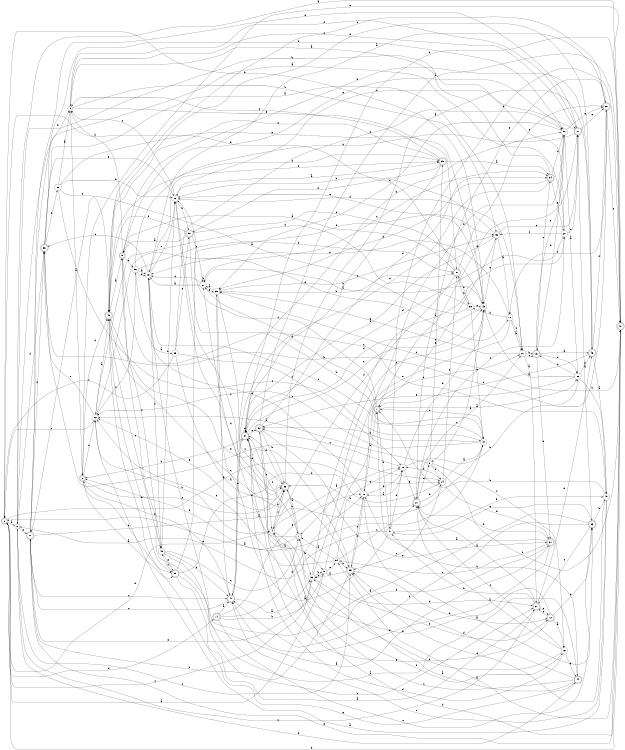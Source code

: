 digraph n49_6 {
__start0 [label="" shape="none"];

rankdir=LR;
size="8,5";

s0 [style="rounded,filled", color="black", fillcolor="white" shape="doublecircle", label="0"];
s1 [style="rounded,filled", color="black", fillcolor="white" shape="doublecircle", label="1"];
s2 [style="rounded,filled", color="black", fillcolor="white" shape="doublecircle", label="2"];
s3 [style="filled", color="black", fillcolor="white" shape="circle", label="3"];
s4 [style="filled", color="black", fillcolor="white" shape="circle", label="4"];
s5 [style="rounded,filled", color="black", fillcolor="white" shape="doublecircle", label="5"];
s6 [style="filled", color="black", fillcolor="white" shape="circle", label="6"];
s7 [style="rounded,filled", color="black", fillcolor="white" shape="doublecircle", label="7"];
s8 [style="filled", color="black", fillcolor="white" shape="circle", label="8"];
s9 [style="filled", color="black", fillcolor="white" shape="circle", label="9"];
s10 [style="filled", color="black", fillcolor="white" shape="circle", label="10"];
s11 [style="rounded,filled", color="black", fillcolor="white" shape="doublecircle", label="11"];
s12 [style="rounded,filled", color="black", fillcolor="white" shape="doublecircle", label="12"];
s13 [style="filled", color="black", fillcolor="white" shape="circle", label="13"];
s14 [style="rounded,filled", color="black", fillcolor="white" shape="doublecircle", label="14"];
s15 [style="filled", color="black", fillcolor="white" shape="circle", label="15"];
s16 [style="filled", color="black", fillcolor="white" shape="circle", label="16"];
s17 [style="rounded,filled", color="black", fillcolor="white" shape="doublecircle", label="17"];
s18 [style="filled", color="black", fillcolor="white" shape="circle", label="18"];
s19 [style="rounded,filled", color="black", fillcolor="white" shape="doublecircle", label="19"];
s20 [style="filled", color="black", fillcolor="white" shape="circle", label="20"];
s21 [style="rounded,filled", color="black", fillcolor="white" shape="doublecircle", label="21"];
s22 [style="filled", color="black", fillcolor="white" shape="circle", label="22"];
s23 [style="rounded,filled", color="black", fillcolor="white" shape="doublecircle", label="23"];
s24 [style="filled", color="black", fillcolor="white" shape="circle", label="24"];
s25 [style="rounded,filled", color="black", fillcolor="white" shape="doublecircle", label="25"];
s26 [style="filled", color="black", fillcolor="white" shape="circle", label="26"];
s27 [style="filled", color="black", fillcolor="white" shape="circle", label="27"];
s28 [style="rounded,filled", color="black", fillcolor="white" shape="doublecircle", label="28"];
s29 [style="filled", color="black", fillcolor="white" shape="circle", label="29"];
s30 [style="filled", color="black", fillcolor="white" shape="circle", label="30"];
s31 [style="rounded,filled", color="black", fillcolor="white" shape="doublecircle", label="31"];
s32 [style="filled", color="black", fillcolor="white" shape="circle", label="32"];
s33 [style="filled", color="black", fillcolor="white" shape="circle", label="33"];
s34 [style="rounded,filled", color="black", fillcolor="white" shape="doublecircle", label="34"];
s35 [style="rounded,filled", color="black", fillcolor="white" shape="doublecircle", label="35"];
s36 [style="rounded,filled", color="black", fillcolor="white" shape="doublecircle", label="36"];
s37 [style="rounded,filled", color="black", fillcolor="white" shape="doublecircle", label="37"];
s38 [style="filled", color="black", fillcolor="white" shape="circle", label="38"];
s39 [style="filled", color="black", fillcolor="white" shape="circle", label="39"];
s40 [style="rounded,filled", color="black", fillcolor="white" shape="doublecircle", label="40"];
s41 [style="rounded,filled", color="black", fillcolor="white" shape="doublecircle", label="41"];
s42 [style="filled", color="black", fillcolor="white" shape="circle", label="42"];
s43 [style="filled", color="black", fillcolor="white" shape="circle", label="43"];
s44 [style="rounded,filled", color="black", fillcolor="white" shape="doublecircle", label="44"];
s45 [style="filled", color="black", fillcolor="white" shape="circle", label="45"];
s46 [style="rounded,filled", color="black", fillcolor="white" shape="doublecircle", label="46"];
s47 [style="filled", color="black", fillcolor="white" shape="circle", label="47"];
s48 [style="filled", color="black", fillcolor="white" shape="circle", label="48"];
s49 [style="rounded,filled", color="black", fillcolor="white" shape="doublecircle", label="49"];
s50 [style="filled", color="black", fillcolor="white" shape="circle", label="50"];
s51 [style="rounded,filled", color="black", fillcolor="white" shape="doublecircle", label="51"];
s52 [style="rounded,filled", color="black", fillcolor="white" shape="doublecircle", label="52"];
s53 [style="rounded,filled", color="black", fillcolor="white" shape="doublecircle", label="53"];
s54 [style="filled", color="black", fillcolor="white" shape="circle", label="54"];
s55 [style="filled", color="black", fillcolor="white" shape="circle", label="55"];
s56 [style="filled", color="black", fillcolor="white" shape="circle", label="56"];
s57 [style="rounded,filled", color="black", fillcolor="white" shape="doublecircle", label="57"];
s58 [style="rounded,filled", color="black", fillcolor="white" shape="doublecircle", label="58"];
s59 [style="rounded,filled", color="black", fillcolor="white" shape="doublecircle", label="59"];
s60 [style="filled", color="black", fillcolor="white" shape="circle", label="60"];
s0 -> s6 [label="a"];
s0 -> s40 [label="b"];
s0 -> s33 [label="c"];
s0 -> s14 [label="d"];
s0 -> s24 [label="e"];
s1 -> s53 [label="a"];
s1 -> s33 [label="b"];
s1 -> s57 [label="c"];
s1 -> s60 [label="d"];
s1 -> s2 [label="e"];
s2 -> s59 [label="a"];
s2 -> s59 [label="b"];
s2 -> s22 [label="c"];
s2 -> s49 [label="d"];
s2 -> s53 [label="e"];
s3 -> s2 [label="a"];
s3 -> s50 [label="b"];
s3 -> s17 [label="c"];
s3 -> s17 [label="d"];
s3 -> s51 [label="e"];
s4 -> s10 [label="a"];
s4 -> s53 [label="b"];
s4 -> s53 [label="c"];
s4 -> s0 [label="d"];
s4 -> s15 [label="e"];
s5 -> s31 [label="a"];
s5 -> s3 [label="b"];
s5 -> s48 [label="c"];
s5 -> s56 [label="d"];
s5 -> s55 [label="e"];
s6 -> s40 [label="a"];
s6 -> s44 [label="b"];
s6 -> s25 [label="c"];
s6 -> s36 [label="d"];
s6 -> s11 [label="e"];
s7 -> s32 [label="a"];
s7 -> s47 [label="b"];
s7 -> s16 [label="c"];
s7 -> s60 [label="d"];
s7 -> s17 [label="e"];
s8 -> s22 [label="a"];
s8 -> s40 [label="b"];
s8 -> s15 [label="c"];
s8 -> s24 [label="d"];
s8 -> s35 [label="e"];
s9 -> s0 [label="a"];
s9 -> s27 [label="b"];
s9 -> s33 [label="c"];
s9 -> s37 [label="d"];
s9 -> s54 [label="e"];
s10 -> s26 [label="a"];
s10 -> s32 [label="b"];
s10 -> s52 [label="c"];
s10 -> s43 [label="d"];
s10 -> s21 [label="e"];
s11 -> s42 [label="a"];
s11 -> s55 [label="b"];
s11 -> s41 [label="c"];
s11 -> s36 [label="d"];
s11 -> s40 [label="e"];
s12 -> s15 [label="a"];
s12 -> s52 [label="b"];
s12 -> s37 [label="c"];
s12 -> s23 [label="d"];
s12 -> s57 [label="e"];
s13 -> s29 [label="a"];
s13 -> s35 [label="b"];
s13 -> s36 [label="c"];
s13 -> s48 [label="d"];
s13 -> s16 [label="e"];
s14 -> s41 [label="a"];
s14 -> s9 [label="b"];
s14 -> s23 [label="c"];
s14 -> s26 [label="d"];
s14 -> s26 [label="e"];
s15 -> s21 [label="a"];
s15 -> s44 [label="b"];
s15 -> s21 [label="c"];
s15 -> s57 [label="d"];
s15 -> s1 [label="e"];
s16 -> s35 [label="a"];
s16 -> s58 [label="b"];
s16 -> s3 [label="c"];
s16 -> s53 [label="d"];
s16 -> s43 [label="e"];
s17 -> s23 [label="a"];
s17 -> s49 [label="b"];
s17 -> s16 [label="c"];
s17 -> s11 [label="d"];
s17 -> s28 [label="e"];
s18 -> s27 [label="a"];
s18 -> s38 [label="b"];
s18 -> s27 [label="c"];
s18 -> s13 [label="d"];
s18 -> s1 [label="e"];
s19 -> s46 [label="a"];
s19 -> s31 [label="b"];
s19 -> s55 [label="c"];
s19 -> s32 [label="d"];
s19 -> s34 [label="e"];
s20 -> s6 [label="a"];
s20 -> s6 [label="b"];
s20 -> s50 [label="c"];
s20 -> s57 [label="d"];
s20 -> s17 [label="e"];
s21 -> s27 [label="a"];
s21 -> s53 [label="b"];
s21 -> s20 [label="c"];
s21 -> s24 [label="d"];
s21 -> s8 [label="e"];
s22 -> s49 [label="a"];
s22 -> s4 [label="b"];
s22 -> s0 [label="c"];
s22 -> s18 [label="d"];
s22 -> s36 [label="e"];
s23 -> s13 [label="a"];
s23 -> s45 [label="b"];
s23 -> s37 [label="c"];
s23 -> s41 [label="d"];
s23 -> s47 [label="e"];
s24 -> s42 [label="a"];
s24 -> s51 [label="b"];
s24 -> s25 [label="c"];
s24 -> s10 [label="d"];
s24 -> s31 [label="e"];
s25 -> s33 [label="a"];
s25 -> s11 [label="b"];
s25 -> s26 [label="c"];
s25 -> s12 [label="d"];
s25 -> s49 [label="e"];
s26 -> s23 [label="a"];
s26 -> s7 [label="b"];
s26 -> s25 [label="c"];
s26 -> s10 [label="d"];
s26 -> s56 [label="e"];
s27 -> s37 [label="a"];
s27 -> s19 [label="b"];
s27 -> s19 [label="c"];
s27 -> s16 [label="d"];
s27 -> s39 [label="e"];
s28 -> s13 [label="a"];
s28 -> s36 [label="b"];
s28 -> s40 [label="c"];
s28 -> s18 [label="d"];
s28 -> s21 [label="e"];
s29 -> s53 [label="a"];
s29 -> s55 [label="b"];
s29 -> s0 [label="c"];
s29 -> s10 [label="d"];
s29 -> s58 [label="e"];
s30 -> s3 [label="a"];
s30 -> s16 [label="b"];
s30 -> s42 [label="c"];
s30 -> s49 [label="d"];
s30 -> s43 [label="e"];
s31 -> s26 [label="a"];
s31 -> s21 [label="b"];
s31 -> s54 [label="c"];
s31 -> s57 [label="d"];
s31 -> s41 [label="e"];
s32 -> s43 [label="a"];
s32 -> s45 [label="b"];
s32 -> s19 [label="c"];
s32 -> s46 [label="d"];
s32 -> s52 [label="e"];
s33 -> s20 [label="a"];
s33 -> s9 [label="b"];
s33 -> s43 [label="c"];
s33 -> s12 [label="d"];
s33 -> s11 [label="e"];
s34 -> s3 [label="a"];
s34 -> s39 [label="b"];
s34 -> s55 [label="c"];
s34 -> s41 [label="d"];
s34 -> s20 [label="e"];
s35 -> s34 [label="a"];
s35 -> s57 [label="b"];
s35 -> s3 [label="c"];
s35 -> s58 [label="d"];
s35 -> s49 [label="e"];
s36 -> s27 [label="a"];
s36 -> s3 [label="b"];
s36 -> s24 [label="c"];
s36 -> s30 [label="d"];
s36 -> s16 [label="e"];
s37 -> s21 [label="a"];
s37 -> s47 [label="b"];
s37 -> s6 [label="c"];
s37 -> s46 [label="d"];
s37 -> s12 [label="e"];
s38 -> s11 [label="a"];
s38 -> s51 [label="b"];
s38 -> s42 [label="c"];
s38 -> s22 [label="d"];
s38 -> s43 [label="e"];
s39 -> s60 [label="a"];
s39 -> s51 [label="b"];
s39 -> s50 [label="c"];
s39 -> s41 [label="d"];
s39 -> s53 [label="e"];
s40 -> s54 [label="a"];
s40 -> s57 [label="b"];
s40 -> s39 [label="c"];
s40 -> s4 [label="d"];
s40 -> s2 [label="e"];
s41 -> s33 [label="a"];
s41 -> s55 [label="b"];
s41 -> s11 [label="c"];
s41 -> s2 [label="d"];
s41 -> s57 [label="e"];
s42 -> s0 [label="a"];
s42 -> s52 [label="b"];
s42 -> s13 [label="c"];
s42 -> s7 [label="d"];
s42 -> s22 [label="e"];
s43 -> s60 [label="a"];
s43 -> s0 [label="b"];
s43 -> s8 [label="c"];
s43 -> s57 [label="d"];
s43 -> s50 [label="e"];
s44 -> s33 [label="a"];
s44 -> s7 [label="b"];
s44 -> s4 [label="c"];
s44 -> s25 [label="d"];
s44 -> s49 [label="e"];
s45 -> s22 [label="a"];
s45 -> s7 [label="b"];
s45 -> s5 [label="c"];
s45 -> s25 [label="d"];
s45 -> s41 [label="e"];
s46 -> s45 [label="a"];
s46 -> s5 [label="b"];
s46 -> s7 [label="c"];
s46 -> s28 [label="d"];
s46 -> s49 [label="e"];
s47 -> s39 [label="a"];
s47 -> s45 [label="b"];
s47 -> s40 [label="c"];
s47 -> s10 [label="d"];
s47 -> s6 [label="e"];
s48 -> s44 [label="a"];
s48 -> s16 [label="b"];
s48 -> s1 [label="c"];
s48 -> s41 [label="d"];
s48 -> s59 [label="e"];
s49 -> s5 [label="a"];
s49 -> s59 [label="b"];
s49 -> s25 [label="c"];
s49 -> s28 [label="d"];
s49 -> s48 [label="e"];
s50 -> s18 [label="a"];
s50 -> s16 [label="b"];
s50 -> s17 [label="c"];
s50 -> s57 [label="d"];
s50 -> s7 [label="e"];
s51 -> s5 [label="a"];
s51 -> s38 [label="b"];
s51 -> s28 [label="c"];
s51 -> s4 [label="d"];
s51 -> s0 [label="e"];
s52 -> s40 [label="a"];
s52 -> s53 [label="b"];
s52 -> s4 [label="c"];
s52 -> s34 [label="d"];
s52 -> s31 [label="e"];
s53 -> s46 [label="a"];
s53 -> s1 [label="b"];
s53 -> s16 [label="c"];
s53 -> s57 [label="d"];
s53 -> s22 [label="e"];
s54 -> s1 [label="a"];
s54 -> s25 [label="b"];
s54 -> s21 [label="c"];
s54 -> s10 [label="d"];
s54 -> s22 [label="e"];
s55 -> s32 [label="a"];
s55 -> s26 [label="b"];
s55 -> s39 [label="c"];
s55 -> s19 [label="d"];
s55 -> s28 [label="e"];
s56 -> s13 [label="a"];
s56 -> s51 [label="b"];
s56 -> s22 [label="c"];
s56 -> s35 [label="d"];
s56 -> s13 [label="e"];
s57 -> s9 [label="a"];
s57 -> s2 [label="b"];
s57 -> s43 [label="c"];
s57 -> s57 [label="d"];
s57 -> s52 [label="e"];
s58 -> s5 [label="a"];
s58 -> s42 [label="b"];
s58 -> s43 [label="c"];
s58 -> s49 [label="d"];
s58 -> s60 [label="e"];
s59 -> s37 [label="a"];
s59 -> s37 [label="b"];
s59 -> s48 [label="c"];
s59 -> s24 [label="d"];
s59 -> s50 [label="e"];
s60 -> s13 [label="a"];
s60 -> s60 [label="b"];
s60 -> s34 [label="c"];
s60 -> s13 [label="d"];
s60 -> s39 [label="e"];

}